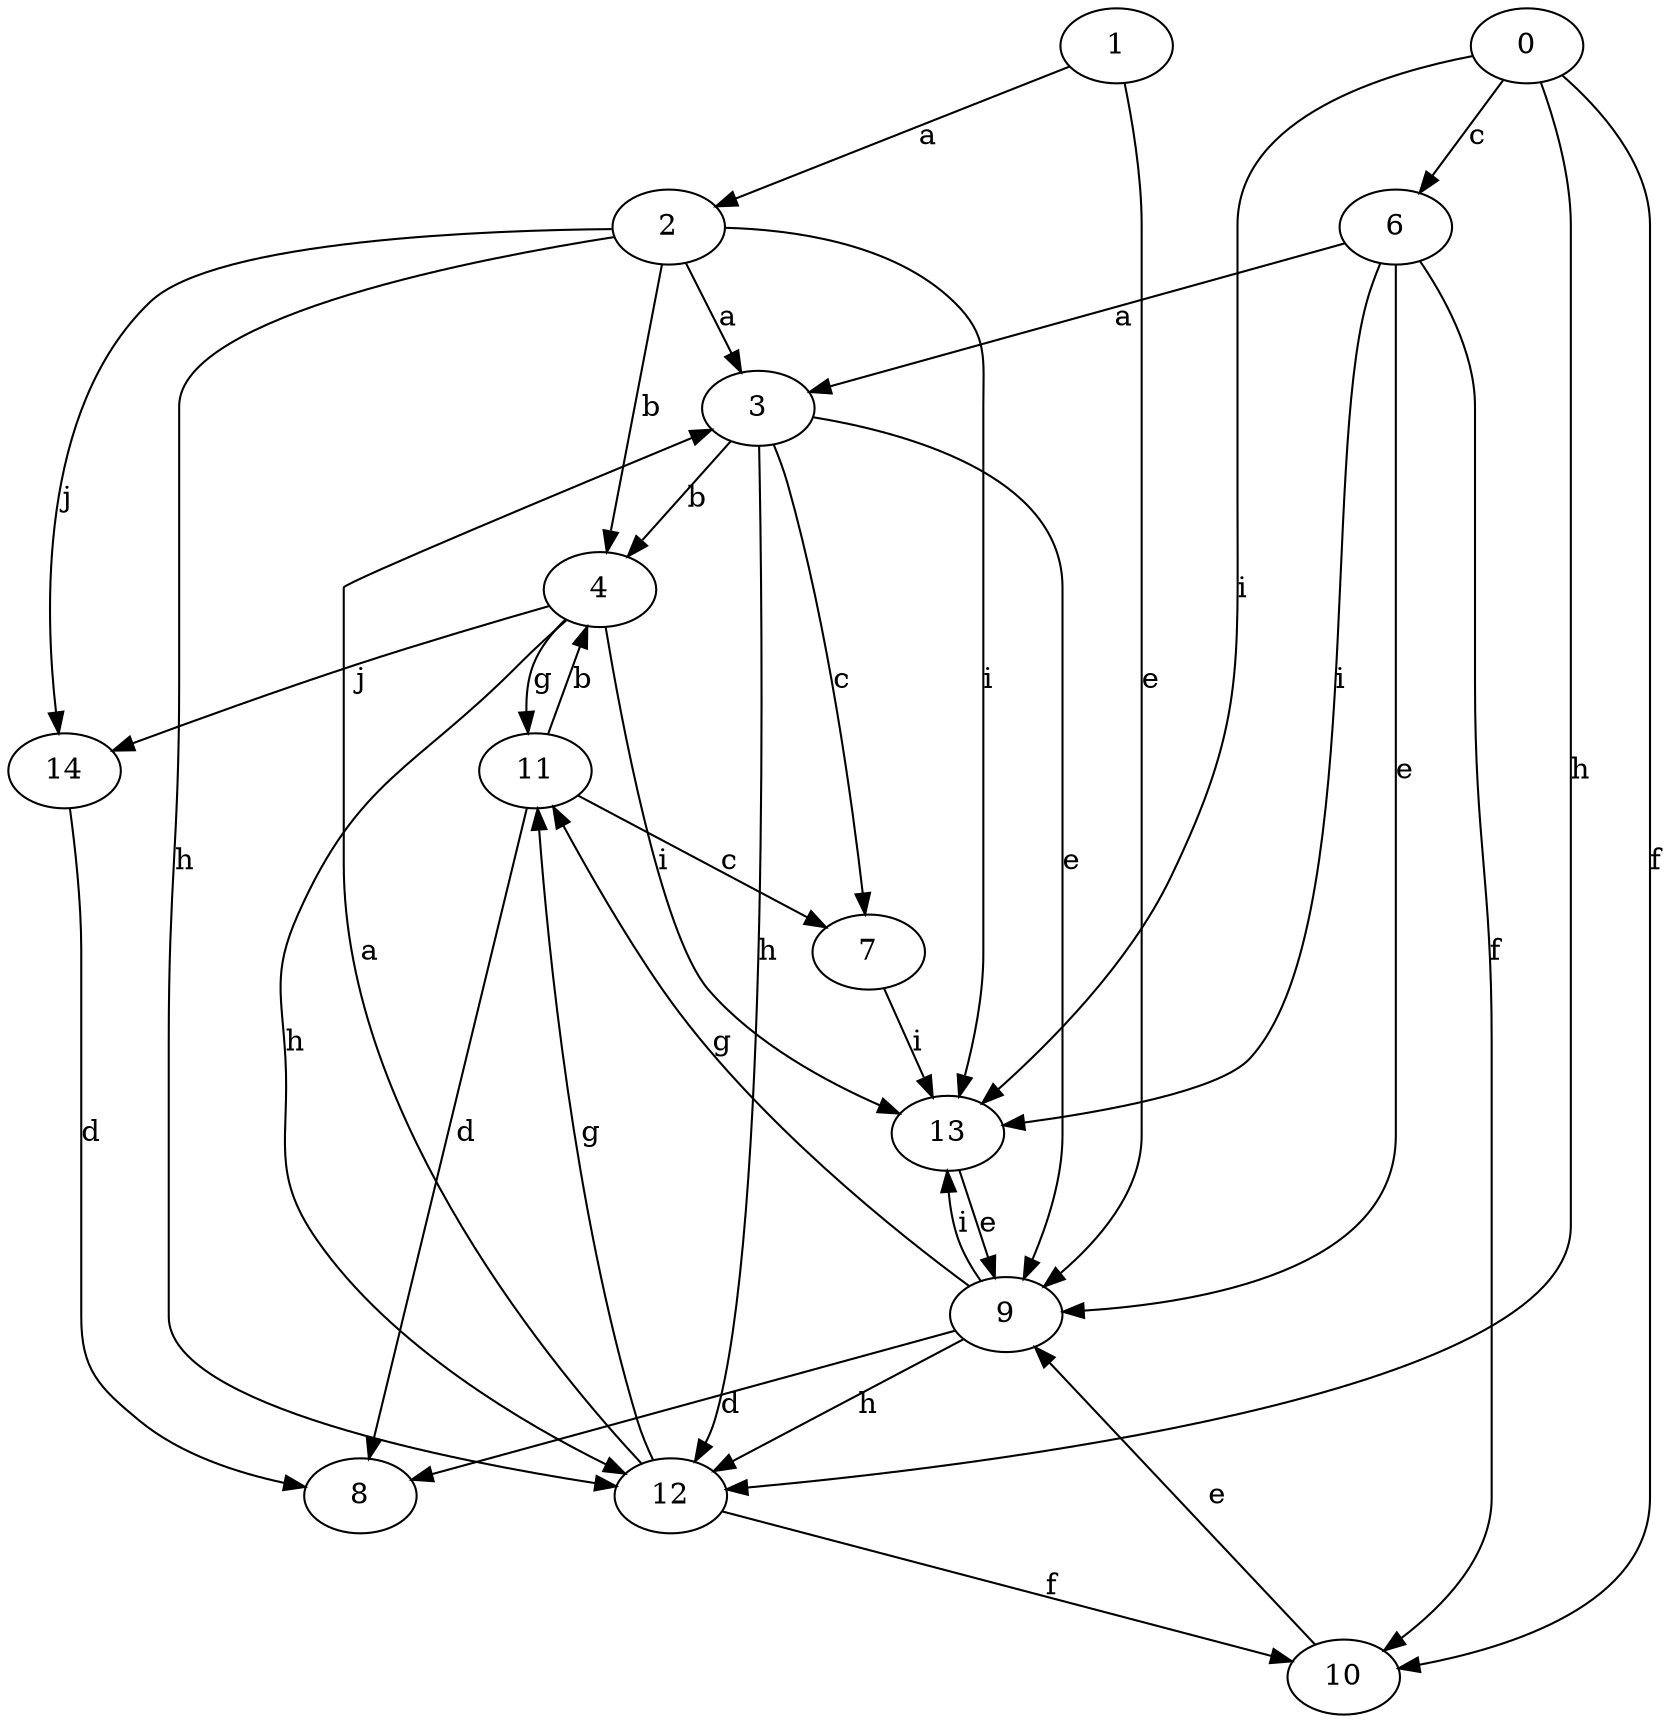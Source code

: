 strict digraph  {
2;
3;
0;
4;
6;
7;
8;
9;
10;
11;
12;
1;
13;
14;
2 -> 3  [label=a];
2 -> 4  [label=b];
2 -> 12  [label=h];
2 -> 13  [label=i];
2 -> 14  [label=j];
3 -> 4  [label=b];
3 -> 7  [label=c];
3 -> 9  [label=e];
3 -> 12  [label=h];
0 -> 6  [label=c];
0 -> 10  [label=f];
0 -> 12  [label=h];
0 -> 13  [label=i];
4 -> 11  [label=g];
4 -> 12  [label=h];
4 -> 13  [label=i];
4 -> 14  [label=j];
6 -> 3  [label=a];
6 -> 9  [label=e];
6 -> 10  [label=f];
6 -> 13  [label=i];
7 -> 13  [label=i];
9 -> 8  [label=d];
9 -> 11  [label=g];
9 -> 12  [label=h];
9 -> 13  [label=i];
10 -> 9  [label=e];
11 -> 4  [label=b];
11 -> 7  [label=c];
11 -> 8  [label=d];
12 -> 3  [label=a];
12 -> 10  [label=f];
12 -> 11  [label=g];
1 -> 2  [label=a];
1 -> 9  [label=e];
13 -> 9  [label=e];
14 -> 8  [label=d];
}
